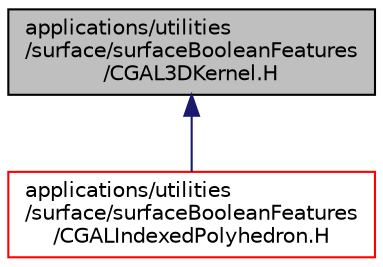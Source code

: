 digraph "applications/utilities/surface/surfaceBooleanFeatures/CGAL3DKernel.H"
{
  bgcolor="transparent";
  edge [fontname="Helvetica",fontsize="10",labelfontname="Helvetica",labelfontsize="10"];
  node [fontname="Helvetica",fontsize="10",shape=record];
  Node1 [label="applications/utilities\l/surface/surfaceBooleanFeatures\l/CGAL3DKernel.H",height=0.2,width=0.4,color="black", fillcolor="grey75", style="filled" fontcolor="black"];
  Node1 -> Node2 [dir="back",color="midnightblue",fontsize="10",style="solid",fontname="Helvetica"];
  Node2 [label="applications/utilities\l/surface/surfaceBooleanFeatures\l/CGALIndexedPolyhedron.H",height=0.2,width=0.4,color="red",URL="$CGALIndexedPolyhedron_8H.html",tooltip="CGAL data structures used for triSurface handling. "];
}
